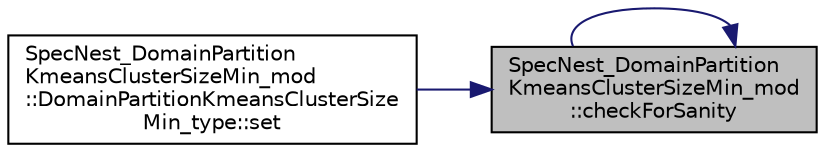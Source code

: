digraph "SpecNest_DomainPartitionKmeansClusterSizeMin_mod::checkForSanity"
{
 // LATEX_PDF_SIZE
  edge [fontname="Helvetica",fontsize="10",labelfontname="Helvetica",labelfontsize="10"];
  node [fontname="Helvetica",fontsize="10",shape=record];
  rankdir="RL";
  Node1 [label="SpecNest_DomainPartition\lKmeansClusterSizeMin_mod\l::checkForSanity",height=0.2,width=0.4,color="black", fillcolor="grey75", style="filled", fontcolor="black",tooltip=" "];
  Node1 -> Node1 [dir="back",color="midnightblue",fontsize="10",style="solid",fontname="Helvetica"];
  Node1 -> Node2 [dir="back",color="midnightblue",fontsize="10",style="solid",fontname="Helvetica"];
  Node2 [label="SpecNest_DomainPartition\lKmeansClusterSizeMin_mod\l::DomainPartitionKmeansClusterSize\lMin_type::set",height=0.2,width=0.4,color="black", fillcolor="white", style="filled",URL="$structSpecNest__DomainPartitionKmeansClusterSizeMin__mod_1_1DomainPartitionKmeansClusterSizeMin__type.html#a6550842ab9206cb59c6318cf81869970",tooltip=" "];
}
